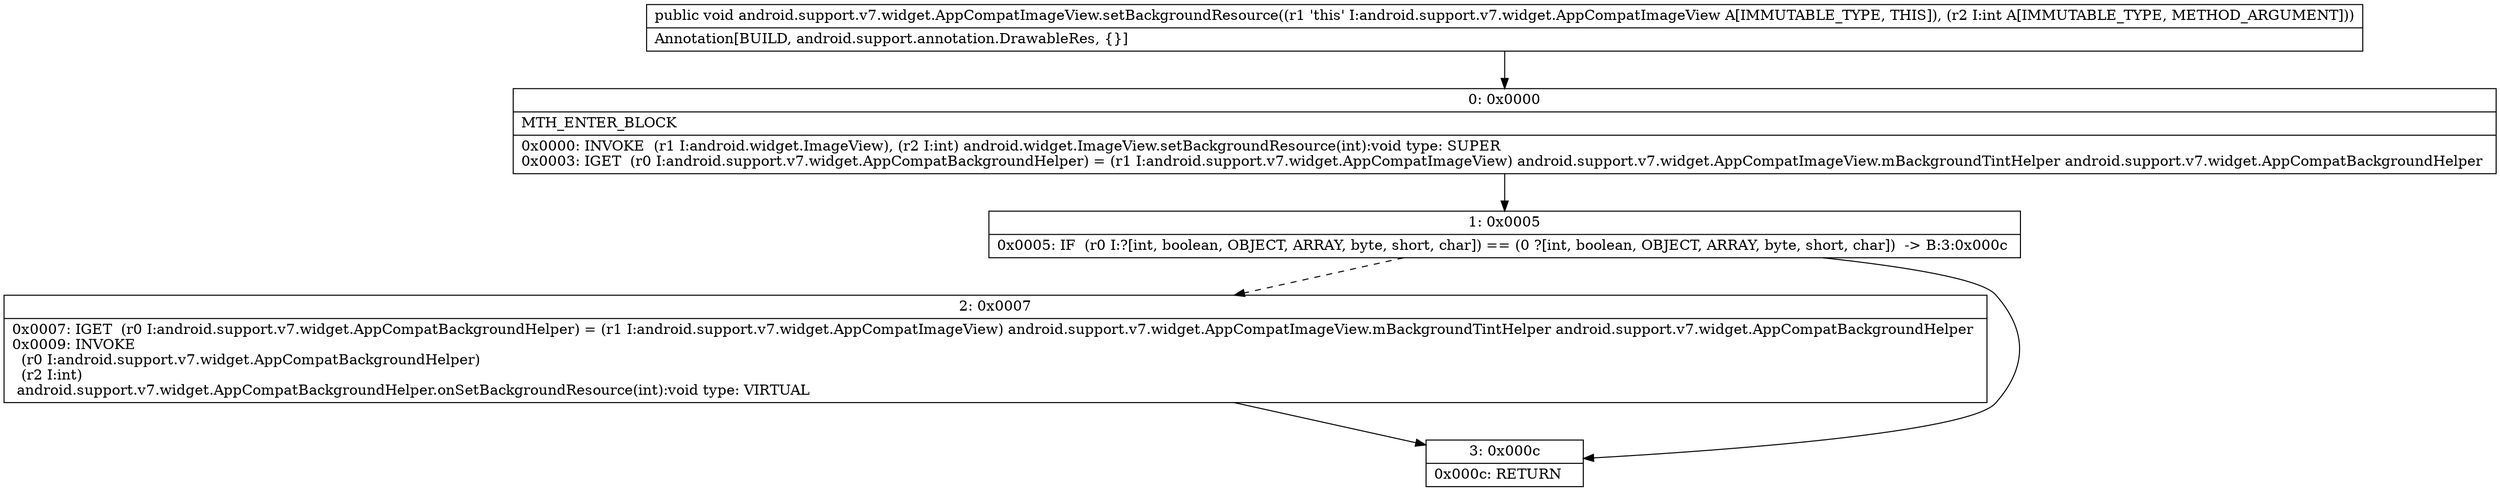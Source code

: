 digraph "CFG forandroid.support.v7.widget.AppCompatImageView.setBackgroundResource(I)V" {
Node_0 [shape=record,label="{0\:\ 0x0000|MTH_ENTER_BLOCK\l|0x0000: INVOKE  (r1 I:android.widget.ImageView), (r2 I:int) android.widget.ImageView.setBackgroundResource(int):void type: SUPER \l0x0003: IGET  (r0 I:android.support.v7.widget.AppCompatBackgroundHelper) = (r1 I:android.support.v7.widget.AppCompatImageView) android.support.v7.widget.AppCompatImageView.mBackgroundTintHelper android.support.v7.widget.AppCompatBackgroundHelper \l}"];
Node_1 [shape=record,label="{1\:\ 0x0005|0x0005: IF  (r0 I:?[int, boolean, OBJECT, ARRAY, byte, short, char]) == (0 ?[int, boolean, OBJECT, ARRAY, byte, short, char])  \-\> B:3:0x000c \l}"];
Node_2 [shape=record,label="{2\:\ 0x0007|0x0007: IGET  (r0 I:android.support.v7.widget.AppCompatBackgroundHelper) = (r1 I:android.support.v7.widget.AppCompatImageView) android.support.v7.widget.AppCompatImageView.mBackgroundTintHelper android.support.v7.widget.AppCompatBackgroundHelper \l0x0009: INVOKE  \l  (r0 I:android.support.v7.widget.AppCompatBackgroundHelper)\l  (r2 I:int)\l android.support.v7.widget.AppCompatBackgroundHelper.onSetBackgroundResource(int):void type: VIRTUAL \l}"];
Node_3 [shape=record,label="{3\:\ 0x000c|0x000c: RETURN   \l}"];
MethodNode[shape=record,label="{public void android.support.v7.widget.AppCompatImageView.setBackgroundResource((r1 'this' I:android.support.v7.widget.AppCompatImageView A[IMMUTABLE_TYPE, THIS]), (r2 I:int A[IMMUTABLE_TYPE, METHOD_ARGUMENT]))  | Annotation[BUILD, android.support.annotation.DrawableRes, \{\}]\l}"];
MethodNode -> Node_0;
Node_0 -> Node_1;
Node_1 -> Node_2[style=dashed];
Node_1 -> Node_3;
Node_2 -> Node_3;
}

